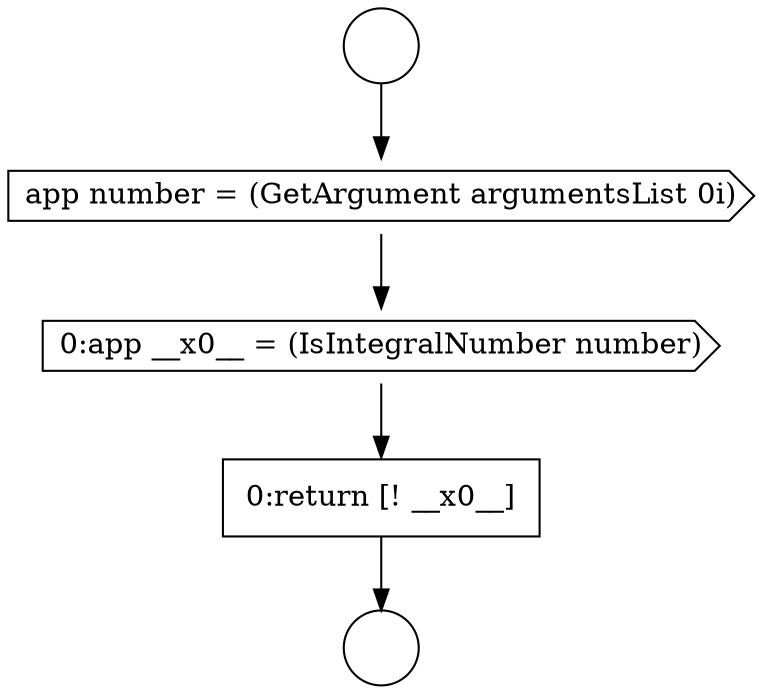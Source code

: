 digraph {
  node12575 [shape=none, margin=0, label=<<font color="black">
    <table border="0" cellborder="1" cellspacing="0" cellpadding="10">
      <tr><td align="left">0:return [! __x0__]</td></tr>
    </table>
  </font>> color="black" fillcolor="white" style=filled]
  node12571 [shape=circle label=" " color="black" fillcolor="white" style=filled]
  node12574 [shape=cds, label=<<font color="black">0:app __x0__ = (IsIntegralNumber number)</font>> color="black" fillcolor="white" style=filled]
  node12572 [shape=circle label=" " color="black" fillcolor="white" style=filled]
  node12573 [shape=cds, label=<<font color="black">app number = (GetArgument argumentsList 0i)</font>> color="black" fillcolor="white" style=filled]
  node12571 -> node12573 [ color="black"]
  node12573 -> node12574 [ color="black"]
  node12574 -> node12575 [ color="black"]
  node12575 -> node12572 [ color="black"]
}

